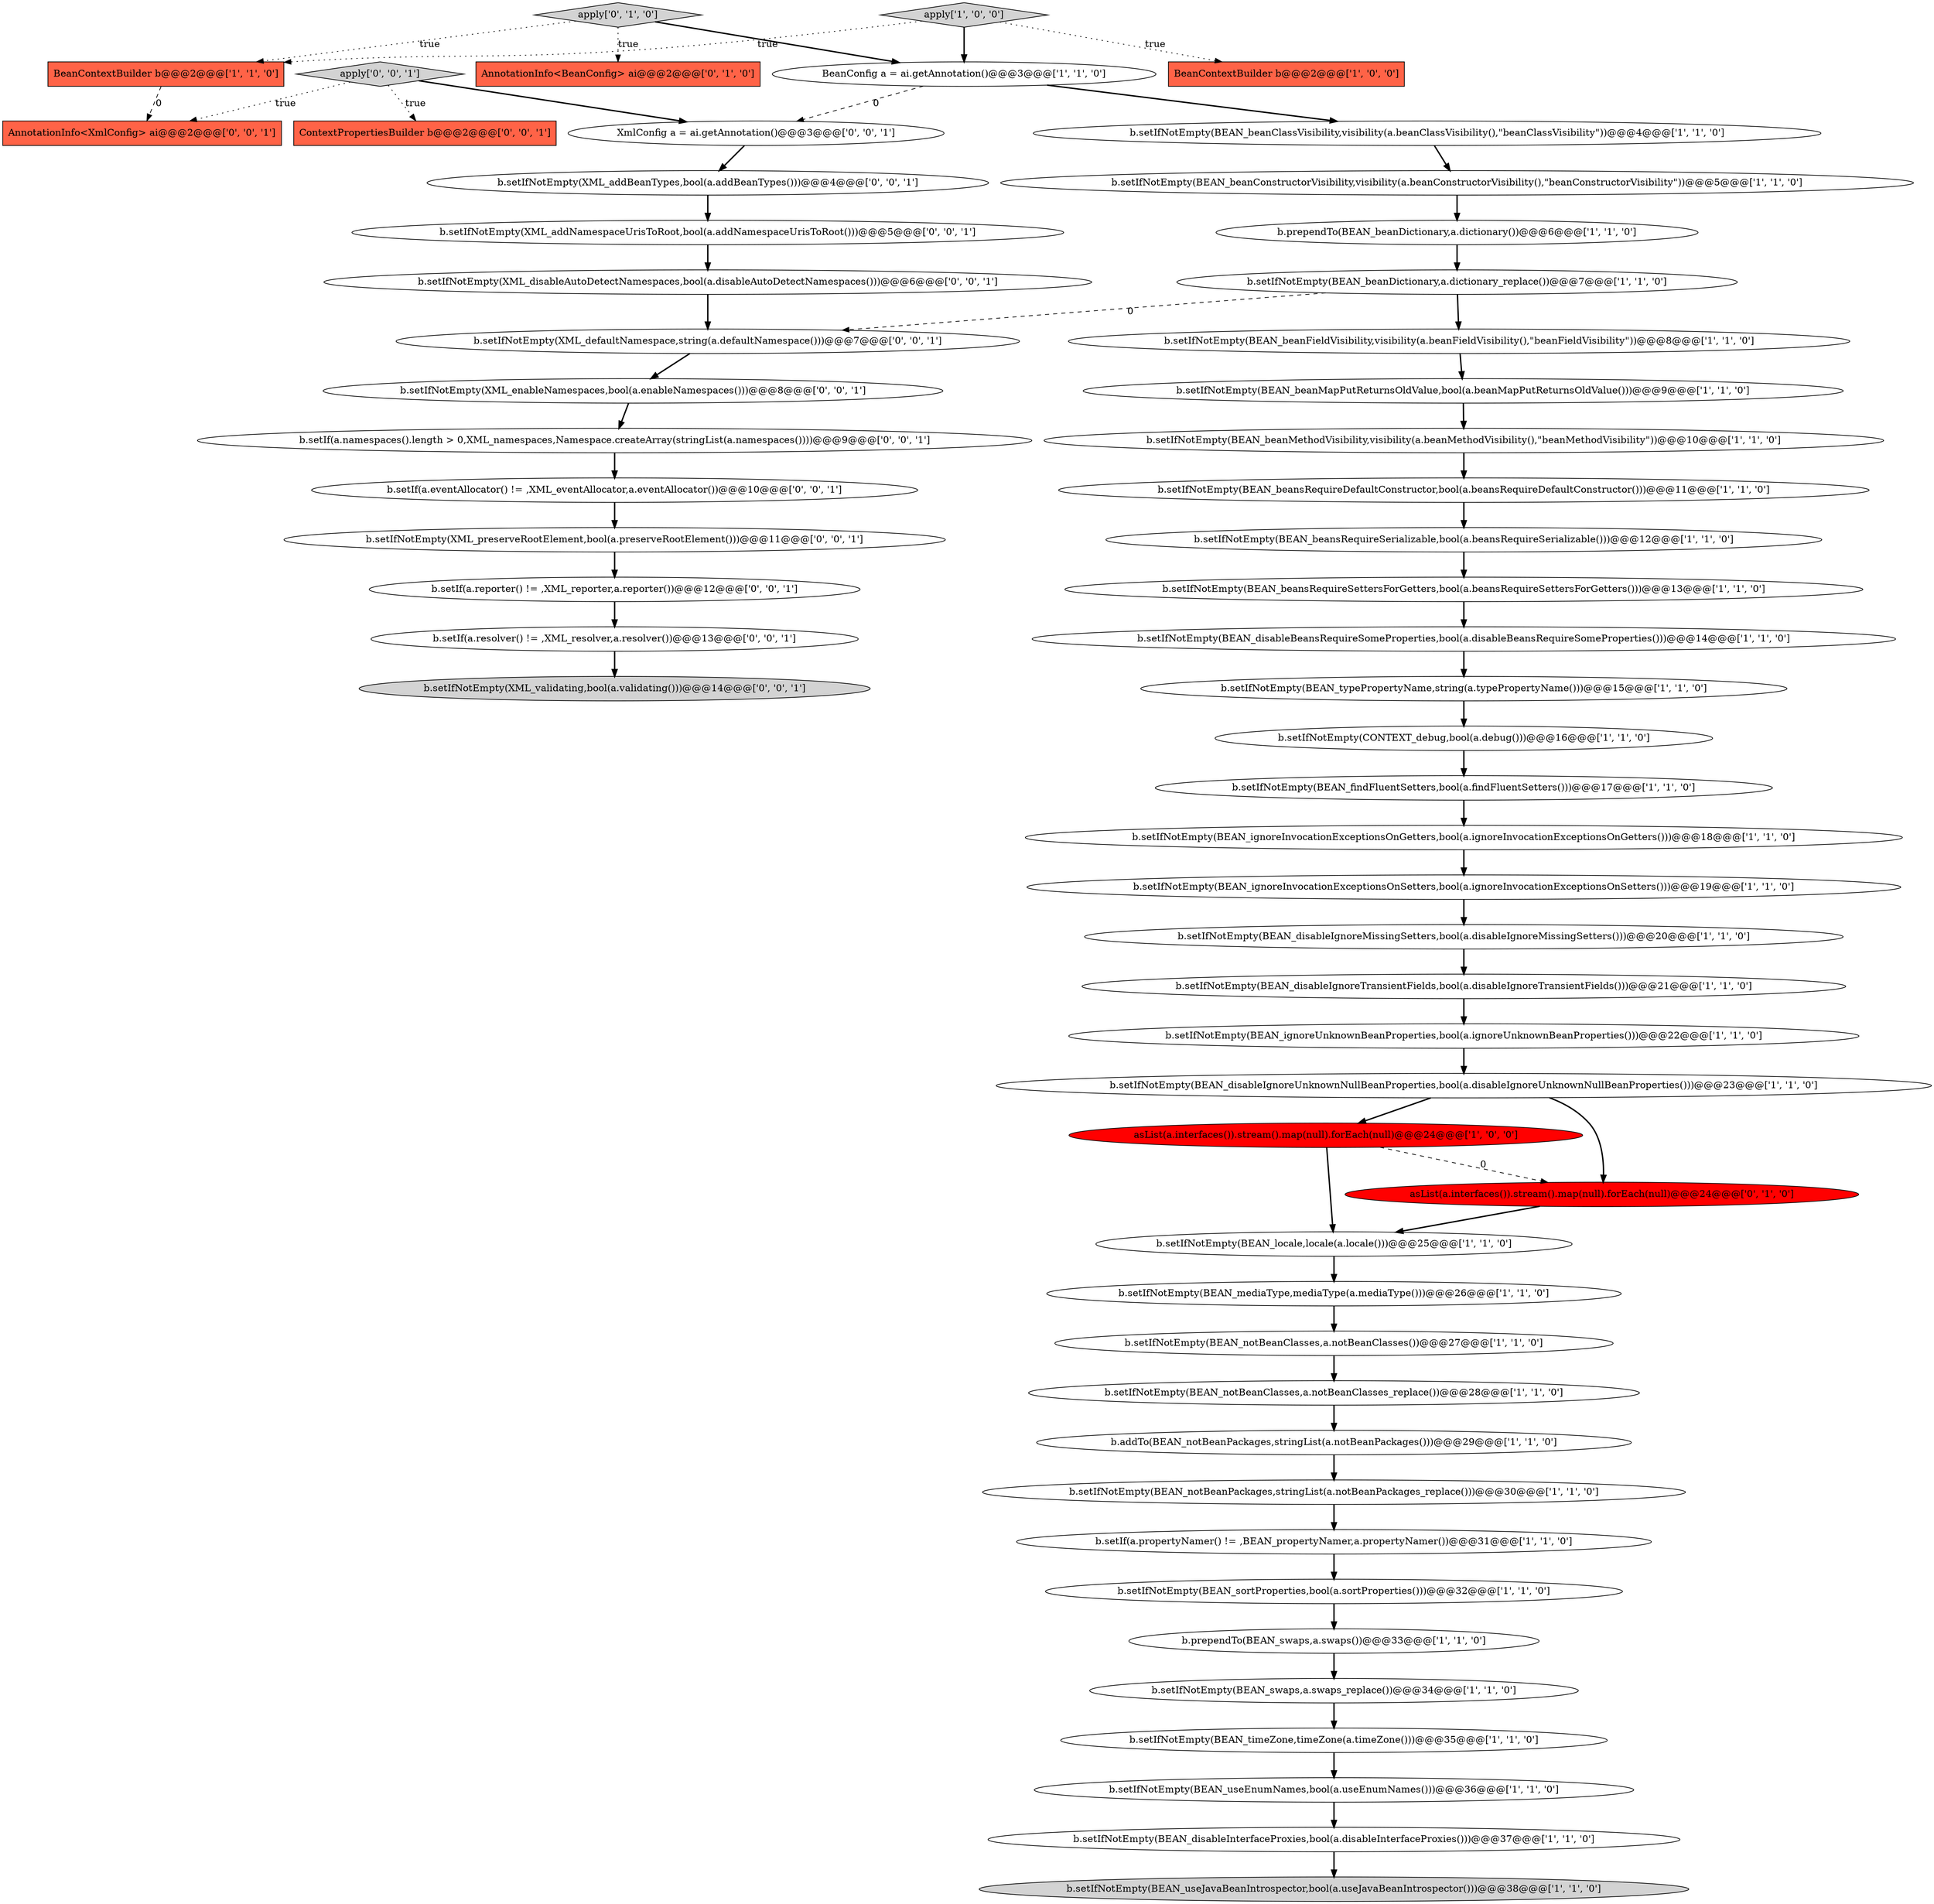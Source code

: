 digraph {
55 [style = filled, label = "b.setIf(a.resolver() != ,XML_resolver,a.resolver())@@@13@@@['0', '0', '1']", fillcolor = white, shape = ellipse image = "AAA0AAABBB3BBB"];
56 [style = filled, label = "b.setIfNotEmpty(XML_defaultNamespace,string(a.defaultNamespace()))@@@7@@@['0', '0', '1']", fillcolor = white, shape = ellipse image = "AAA0AAABBB3BBB"];
43 [style = filled, label = "XmlConfig a = ai.getAnnotation()@@@3@@@['0', '0', '1']", fillcolor = white, shape = ellipse image = "AAA0AAABBB3BBB"];
32 [style = filled, label = "b.setIf(a.propertyNamer() != ,BEAN_propertyNamer,a.propertyNamer())@@@31@@@['1', '1', '0']", fillcolor = white, shape = ellipse image = "AAA0AAABBB1BBB"];
39 [style = filled, label = "apply['0', '1', '0']", fillcolor = lightgray, shape = diamond image = "AAA0AAABBB2BBB"];
40 [style = filled, label = "AnnotationInfo<BeanConfig> ai@@@2@@@['0', '1', '0']", fillcolor = tomato, shape = box image = "AAA0AAABBB2BBB"];
42 [style = filled, label = "b.setIfNotEmpty(XML_disableAutoDetectNamespaces,bool(a.disableAutoDetectNamespaces()))@@@6@@@['0', '0', '1']", fillcolor = white, shape = ellipse image = "AAA0AAABBB3BBB"];
17 [style = filled, label = "b.setIfNotEmpty(BEAN_locale,locale(a.locale()))@@@25@@@['1', '1', '0']", fillcolor = white, shape = ellipse image = "AAA0AAABBB1BBB"];
1 [style = filled, label = "b.setIfNotEmpty(BEAN_typePropertyName,string(a.typePropertyName()))@@@15@@@['1', '1', '0']", fillcolor = white, shape = ellipse image = "AAA0AAABBB1BBB"];
45 [style = filled, label = "ContextPropertiesBuilder b@@@2@@@['0', '0', '1']", fillcolor = tomato, shape = box image = "AAA0AAABBB3BBB"];
21 [style = filled, label = "b.setIfNotEmpty(CONTEXT_debug,bool(a.debug()))@@@16@@@['1', '1', '0']", fillcolor = white, shape = ellipse image = "AAA0AAABBB1BBB"];
51 [style = filled, label = "b.setIf(a.namespaces().length > 0,XML_namespaces,Namespace.createArray(stringList(a.namespaces())))@@@9@@@['0', '0', '1']", fillcolor = white, shape = ellipse image = "AAA0AAABBB3BBB"];
31 [style = filled, label = "asList(a.interfaces()).stream().map(null).forEach(null)@@@24@@@['1', '0', '0']", fillcolor = red, shape = ellipse image = "AAA1AAABBB1BBB"];
3 [style = filled, label = "b.setIfNotEmpty(BEAN_notBeanClasses,a.notBeanClasses_replace())@@@28@@@['1', '1', '0']", fillcolor = white, shape = ellipse image = "AAA0AAABBB1BBB"];
29 [style = filled, label = "b.setIfNotEmpty(BEAN_useJavaBeanIntrospector,bool(a.useJavaBeanIntrospector()))@@@38@@@['1', '1', '0']", fillcolor = lightgray, shape = ellipse image = "AAA0AAABBB1BBB"];
7 [style = filled, label = "b.setIfNotEmpty(BEAN_notBeanPackages,stringList(a.notBeanPackages_replace()))@@@30@@@['1', '1', '0']", fillcolor = white, shape = ellipse image = "AAA0AAABBB1BBB"];
46 [style = filled, label = "b.setIfNotEmpty(XML_addNamespaceUrisToRoot,bool(a.addNamespaceUrisToRoot()))@@@5@@@['0', '0', '1']", fillcolor = white, shape = ellipse image = "AAA0AAABBB3BBB"];
6 [style = filled, label = "BeanConfig a = ai.getAnnotation()@@@3@@@['1', '1', '0']", fillcolor = white, shape = ellipse image = "AAA0AAABBB1BBB"];
33 [style = filled, label = "b.setIfNotEmpty(BEAN_beansRequireDefaultConstructor,bool(a.beansRequireDefaultConstructor()))@@@11@@@['1', '1', '0']", fillcolor = white, shape = ellipse image = "AAA0AAABBB1BBB"];
12 [style = filled, label = "b.setIfNotEmpty(BEAN_beanClassVisibility,visibility(a.beanClassVisibility(),\"beanClassVisibility\"))@@@4@@@['1', '1', '0']", fillcolor = white, shape = ellipse image = "AAA0AAABBB1BBB"];
47 [style = filled, label = "b.setIfNotEmpty(XML_addBeanTypes,bool(a.addBeanTypes()))@@@4@@@['0', '0', '1']", fillcolor = white, shape = ellipse image = "AAA0AAABBB3BBB"];
2 [style = filled, label = "b.setIfNotEmpty(BEAN_disableIgnoreTransientFields,bool(a.disableIgnoreTransientFields()))@@@21@@@['1', '1', '0']", fillcolor = white, shape = ellipse image = "AAA0AAABBB1BBB"];
22 [style = filled, label = "b.setIfNotEmpty(BEAN_ignoreUnknownBeanProperties,bool(a.ignoreUnknownBeanProperties()))@@@22@@@['1', '1', '0']", fillcolor = white, shape = ellipse image = "AAA0AAABBB1BBB"];
38 [style = filled, label = "b.setIfNotEmpty(BEAN_findFluentSetters,bool(a.findFluentSetters()))@@@17@@@['1', '1', '0']", fillcolor = white, shape = ellipse image = "AAA0AAABBB1BBB"];
44 [style = filled, label = "apply['0', '0', '1']", fillcolor = lightgray, shape = diamond image = "AAA0AAABBB3BBB"];
50 [style = filled, label = "b.setIfNotEmpty(XML_enableNamespaces,bool(a.enableNamespaces()))@@@8@@@['0', '0', '1']", fillcolor = white, shape = ellipse image = "AAA0AAABBB3BBB"];
10 [style = filled, label = "b.setIfNotEmpty(BEAN_beanConstructorVisibility,visibility(a.beanConstructorVisibility(),\"beanConstructorVisibility\"))@@@5@@@['1', '1', '0']", fillcolor = white, shape = ellipse image = "AAA0AAABBB1BBB"];
9 [style = filled, label = "b.setIfNotEmpty(BEAN_useEnumNames,bool(a.useEnumNames()))@@@36@@@['1', '1', '0']", fillcolor = white, shape = ellipse image = "AAA0AAABBB1BBB"];
16 [style = filled, label = "b.setIfNotEmpty(BEAN_disableIgnoreUnknownNullBeanProperties,bool(a.disableIgnoreUnknownNullBeanProperties()))@@@23@@@['1', '1', '0']", fillcolor = white, shape = ellipse image = "AAA0AAABBB1BBB"];
4 [style = filled, label = "BeanContextBuilder b@@@2@@@['1', '0', '0']", fillcolor = tomato, shape = box image = "AAA0AAABBB1BBB"];
20 [style = filled, label = "apply['1', '0', '0']", fillcolor = lightgray, shape = diamond image = "AAA0AAABBB1BBB"];
0 [style = filled, label = "b.setIfNotEmpty(BEAN_beanDictionary,a.dictionary_replace())@@@7@@@['1', '1', '0']", fillcolor = white, shape = ellipse image = "AAA0AAABBB1BBB"];
23 [style = filled, label = "b.setIfNotEmpty(BEAN_beanMapPutReturnsOldValue,bool(a.beanMapPutReturnsOldValue()))@@@9@@@['1', '1', '0']", fillcolor = white, shape = ellipse image = "AAA0AAABBB1BBB"];
30 [style = filled, label = "b.setIfNotEmpty(BEAN_beansRequireSettersForGetters,bool(a.beansRequireSettersForGetters()))@@@13@@@['1', '1', '0']", fillcolor = white, shape = ellipse image = "AAA0AAABBB1BBB"];
5 [style = filled, label = "BeanContextBuilder b@@@2@@@['1', '1', '0']", fillcolor = tomato, shape = box image = "AAA0AAABBB1BBB"];
54 [style = filled, label = "b.setIf(a.reporter() != ,XML_reporter,a.reporter())@@@12@@@['0', '0', '1']", fillcolor = white, shape = ellipse image = "AAA0AAABBB3BBB"];
11 [style = filled, label = "b.setIfNotEmpty(BEAN_timeZone,timeZone(a.timeZone()))@@@35@@@['1', '1', '0']", fillcolor = white, shape = ellipse image = "AAA0AAABBB1BBB"];
52 [style = filled, label = "b.setIfNotEmpty(XML_preserveRootElement,bool(a.preserveRootElement()))@@@11@@@['0', '0', '1']", fillcolor = white, shape = ellipse image = "AAA0AAABBB3BBB"];
8 [style = filled, label = "b.setIfNotEmpty(BEAN_mediaType,mediaType(a.mediaType()))@@@26@@@['1', '1', '0']", fillcolor = white, shape = ellipse image = "AAA0AAABBB1BBB"];
18 [style = filled, label = "b.prependTo(BEAN_beanDictionary,a.dictionary())@@@6@@@['1', '1', '0']", fillcolor = white, shape = ellipse image = "AAA0AAABBB1BBB"];
37 [style = filled, label = "b.addTo(BEAN_notBeanPackages,stringList(a.notBeanPackages()))@@@29@@@['1', '1', '0']", fillcolor = white, shape = ellipse image = "AAA0AAABBB1BBB"];
13 [style = filled, label = "b.setIfNotEmpty(BEAN_notBeanClasses,a.notBeanClasses())@@@27@@@['1', '1', '0']", fillcolor = white, shape = ellipse image = "AAA0AAABBB1BBB"];
35 [style = filled, label = "b.setIfNotEmpty(BEAN_swaps,a.swaps_replace())@@@34@@@['1', '1', '0']", fillcolor = white, shape = ellipse image = "AAA0AAABBB1BBB"];
24 [style = filled, label = "b.setIfNotEmpty(BEAN_ignoreInvocationExceptionsOnSetters,bool(a.ignoreInvocationExceptionsOnSetters()))@@@19@@@['1', '1', '0']", fillcolor = white, shape = ellipse image = "AAA0AAABBB1BBB"];
34 [style = filled, label = "b.setIfNotEmpty(BEAN_sortProperties,bool(a.sortProperties()))@@@32@@@['1', '1', '0']", fillcolor = white, shape = ellipse image = "AAA0AAABBB1BBB"];
27 [style = filled, label = "b.setIfNotEmpty(BEAN_disableInterfaceProxies,bool(a.disableInterfaceProxies()))@@@37@@@['1', '1', '0']", fillcolor = white, shape = ellipse image = "AAA0AAABBB1BBB"];
26 [style = filled, label = "b.setIfNotEmpty(BEAN_beanMethodVisibility,visibility(a.beanMethodVisibility(),\"beanMethodVisibility\"))@@@10@@@['1', '1', '0']", fillcolor = white, shape = ellipse image = "AAA0AAABBB1BBB"];
49 [style = filled, label = "AnnotationInfo<XmlConfig> ai@@@2@@@['0', '0', '1']", fillcolor = tomato, shape = box image = "AAA0AAABBB3BBB"];
48 [style = filled, label = "b.setIf(a.eventAllocator() != ,XML_eventAllocator,a.eventAllocator())@@@10@@@['0', '0', '1']", fillcolor = white, shape = ellipse image = "AAA0AAABBB3BBB"];
25 [style = filled, label = "b.setIfNotEmpty(BEAN_disableIgnoreMissingSetters,bool(a.disableIgnoreMissingSetters()))@@@20@@@['1', '1', '0']", fillcolor = white, shape = ellipse image = "AAA0AAABBB1BBB"];
53 [style = filled, label = "b.setIfNotEmpty(XML_validating,bool(a.validating()))@@@14@@@['0', '0', '1']", fillcolor = lightgray, shape = ellipse image = "AAA0AAABBB3BBB"];
36 [style = filled, label = "b.setIfNotEmpty(BEAN_ignoreInvocationExceptionsOnGetters,bool(a.ignoreInvocationExceptionsOnGetters()))@@@18@@@['1', '1', '0']", fillcolor = white, shape = ellipse image = "AAA0AAABBB1BBB"];
15 [style = filled, label = "b.setIfNotEmpty(BEAN_beanFieldVisibility,visibility(a.beanFieldVisibility(),\"beanFieldVisibility\"))@@@8@@@['1', '1', '0']", fillcolor = white, shape = ellipse image = "AAA0AAABBB1BBB"];
14 [style = filled, label = "b.prependTo(BEAN_swaps,a.swaps())@@@33@@@['1', '1', '0']", fillcolor = white, shape = ellipse image = "AAA0AAABBB1BBB"];
41 [style = filled, label = "asList(a.interfaces()).stream().map(null).forEach(null)@@@24@@@['0', '1', '0']", fillcolor = red, shape = ellipse image = "AAA1AAABBB2BBB"];
28 [style = filled, label = "b.setIfNotEmpty(BEAN_beansRequireSerializable,bool(a.beansRequireSerializable()))@@@12@@@['1', '1', '0']", fillcolor = white, shape = ellipse image = "AAA0AAABBB1BBB"];
19 [style = filled, label = "b.setIfNotEmpty(BEAN_disableBeansRequireSomeProperties,bool(a.disableBeansRequireSomeProperties()))@@@14@@@['1', '1', '0']", fillcolor = white, shape = ellipse image = "AAA0AAABBB1BBB"];
5->49 [style = dashed, label="0"];
17->8 [style = bold, label=""];
10->18 [style = bold, label=""];
15->23 [style = bold, label=""];
7->32 [style = bold, label=""];
46->42 [style = bold, label=""];
54->55 [style = bold, label=""];
3->37 [style = bold, label=""];
28->30 [style = bold, label=""];
14->35 [style = bold, label=""];
0->56 [style = dashed, label="0"];
22->16 [style = bold, label=""];
6->43 [style = dashed, label="0"];
33->28 [style = bold, label=""];
23->26 [style = bold, label=""];
39->6 [style = bold, label=""];
38->36 [style = bold, label=""];
47->46 [style = bold, label=""];
44->49 [style = dotted, label="true"];
31->41 [style = dashed, label="0"];
32->34 [style = bold, label=""];
20->6 [style = bold, label=""];
11->9 [style = bold, label=""];
25->2 [style = bold, label=""];
0->15 [style = bold, label=""];
37->7 [style = bold, label=""];
44->43 [style = bold, label=""];
21->38 [style = bold, label=""];
16->41 [style = bold, label=""];
9->27 [style = bold, label=""];
20->5 [style = dotted, label="true"];
48->52 [style = bold, label=""];
30->19 [style = bold, label=""];
19->1 [style = bold, label=""];
41->17 [style = bold, label=""];
12->10 [style = bold, label=""];
51->48 [style = bold, label=""];
36->24 [style = bold, label=""];
43->47 [style = bold, label=""];
13->3 [style = bold, label=""];
20->4 [style = dotted, label="true"];
1->21 [style = bold, label=""];
24->25 [style = bold, label=""];
16->31 [style = bold, label=""];
42->56 [style = bold, label=""];
56->50 [style = bold, label=""];
50->51 [style = bold, label=""];
55->53 [style = bold, label=""];
39->40 [style = dotted, label="true"];
39->5 [style = dotted, label="true"];
34->14 [style = bold, label=""];
31->17 [style = bold, label=""];
27->29 [style = bold, label=""];
2->22 [style = bold, label=""];
26->33 [style = bold, label=""];
18->0 [style = bold, label=""];
8->13 [style = bold, label=""];
52->54 [style = bold, label=""];
44->45 [style = dotted, label="true"];
35->11 [style = bold, label=""];
6->12 [style = bold, label=""];
}
